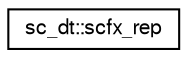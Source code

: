digraph "Graphical Class Hierarchy"
{
  edge [fontname="FreeSans",fontsize="10",labelfontname="FreeSans",labelfontsize="10"];
  node [fontname="FreeSans",fontsize="10",shape=record];
  rankdir="LR";
  Node0 [label="sc_dt::scfx_rep",height=0.2,width=0.4,color="black", fillcolor="white", style="filled",URL="$a01656.html"];
}
